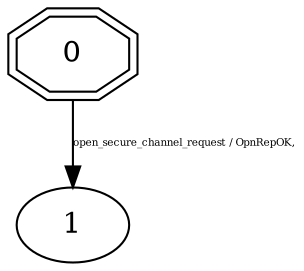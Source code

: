 digraph "Automata" { 
	 "1" [shape=ellipse,style=filled,fillcolor=white,URL="1"];
	 "0" [shape=doubleoctagon,style=filled,fillcolor=white,URL="0"];
	 "0"->"1" [fontsize=5,label="open_secure_channel_request / OpnRepOK,",URL="t1"];
}

